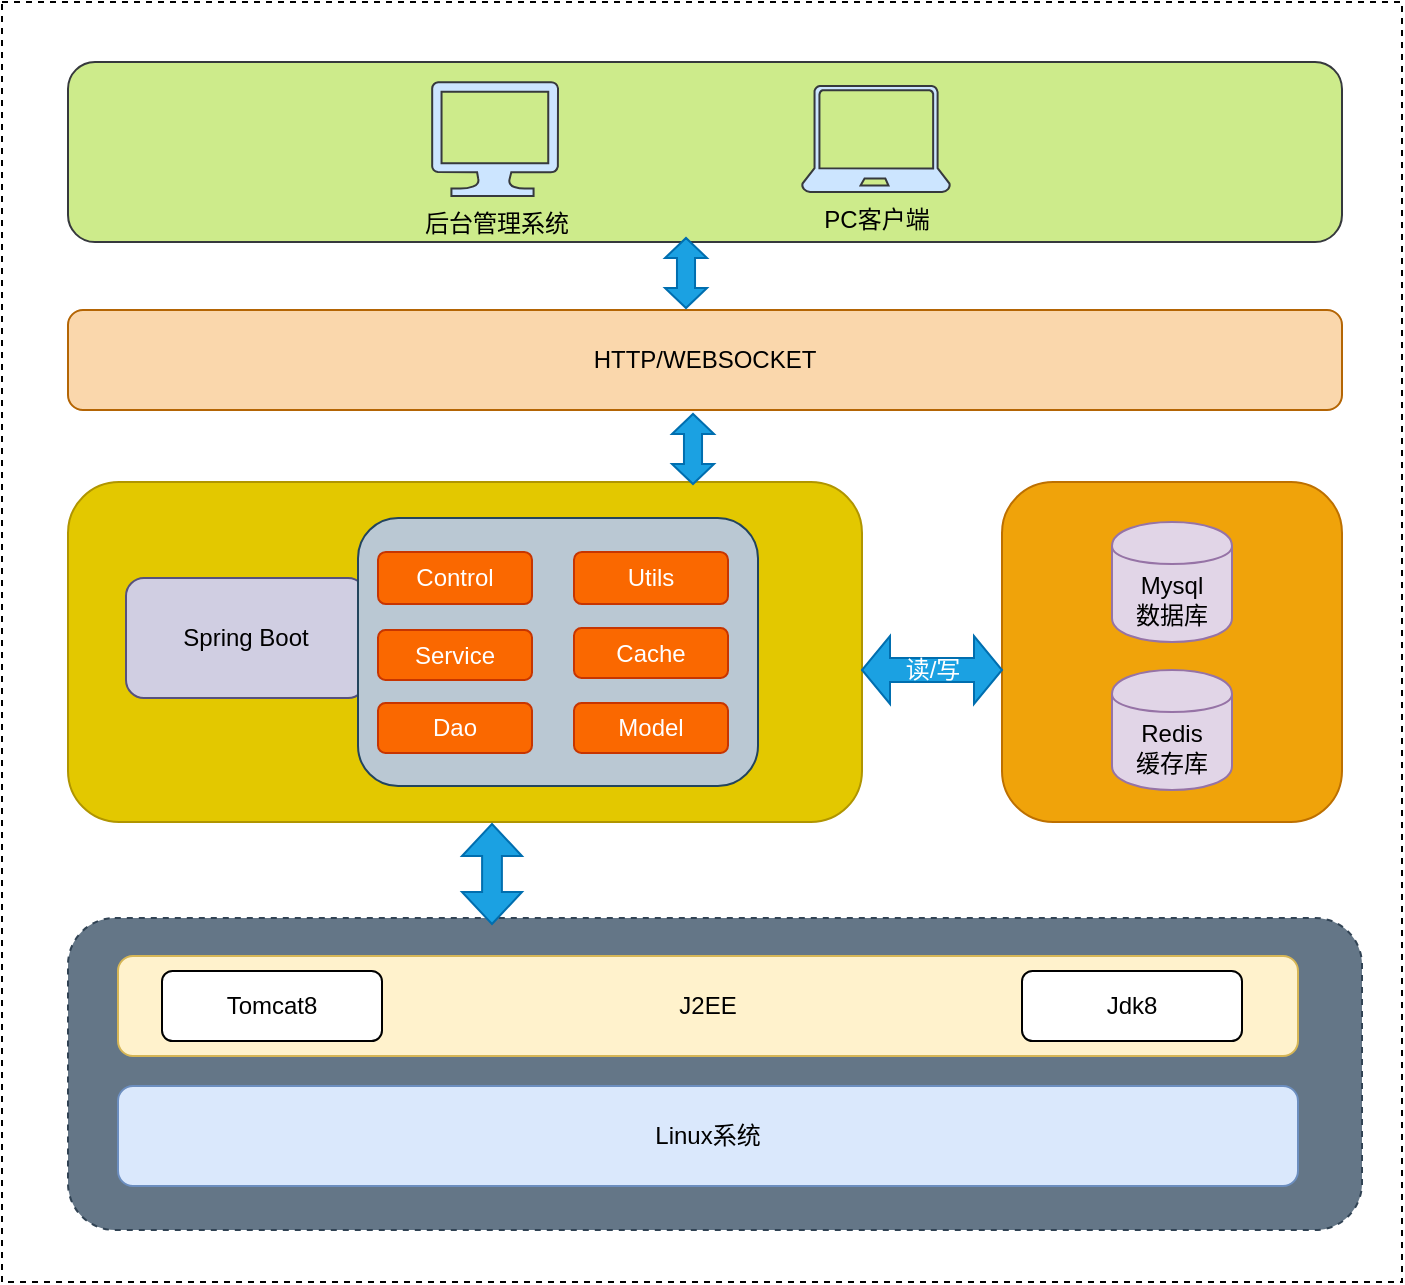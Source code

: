 <mxfile version="12.1.0" type="github" pages="1"><diagram id="egDRaYbBJzAmL4j1y7qT" name="Page-1"><mxGraphModel dx="854" dy="468" grid="1" gridSize="10" guides="1" tooltips="1" connect="1" arrows="1" fold="1" page="1" pageScale="1" pageWidth="827" pageHeight="1169" math="0" shadow="0"><root><mxCell id="0"/><mxCell id="1" parent="0"/><mxCell id="VXIPlbuhKpUZ78xU4FeK-1" value="" style="rounded=0;whiteSpace=wrap;html=1;shadow=0;dashed=1;" vertex="1" parent="1"><mxGeometry x="110" y="60" width="700" height="640" as="geometry"/></mxCell><mxCell id="VXIPlbuhKpUZ78xU4FeK-43" value="" style="rounded=1;whiteSpace=wrap;html=1;shadow=0;dashed=1;fillColor=#647687;strokeColor=#314354;fontColor=#ffffff;" vertex="1" parent="1"><mxGeometry x="143" y="518" width="647" height="156" as="geometry"/></mxCell><mxCell id="VXIPlbuhKpUZ78xU4FeK-2" value="Linux系统" style="rounded=1;whiteSpace=wrap;html=1;fillColor=#dae8fc;strokeColor=#6c8ebf;" vertex="1" parent="1"><mxGeometry x="168" y="602" width="590" height="50" as="geometry"/></mxCell><mxCell id="VXIPlbuhKpUZ78xU4FeK-3" value="J2EE" style="rounded=1;whiteSpace=wrap;html=1;fillColor=#fff2cc;strokeColor=#d6b656;" vertex="1" parent="1"><mxGeometry x="168" y="537" width="590" height="50" as="geometry"/></mxCell><mxCell id="VXIPlbuhKpUZ78xU4FeK-4" value="Tomcat8" style="rounded=1;whiteSpace=wrap;html=1;" vertex="1" parent="1"><mxGeometry x="190" y="544.5" width="110" height="35" as="geometry"/></mxCell><mxCell id="VXIPlbuhKpUZ78xU4FeK-5" value="Jdk8" style="rounded=1;whiteSpace=wrap;html=1;" vertex="1" parent="1"><mxGeometry x="620" y="544.5" width="110" height="35" as="geometry"/></mxCell><mxCell id="VXIPlbuhKpUZ78xU4FeK-6" value="" style="rounded=1;whiteSpace=wrap;html=1;shadow=0;fillColor=#e3c800;strokeColor=#B09500;fontColor=#ffffff;" vertex="1" parent="1"><mxGeometry x="143" y="300" width="397" height="170" as="geometry"/></mxCell><mxCell id="VXIPlbuhKpUZ78xU4FeK-7" value="" style="rounded=1;whiteSpace=wrap;html=1;shadow=0;fillColor=#f0a30a;strokeColor=#BD7000;fontColor=#ffffff;" vertex="1" parent="1"><mxGeometry x="610" y="300" width="170" height="170" as="geometry"/></mxCell><mxCell id="VXIPlbuhKpUZ78xU4FeK-8" value="Mysql&lt;br&gt;数据库" style="shape=cylinder;whiteSpace=wrap;html=1;boundedLbl=1;backgroundOutline=1;shadow=0;fillColor=#e1d5e7;strokeColor=#9673a6;" vertex="1" parent="1"><mxGeometry x="665" y="320" width="60" height="60" as="geometry"/></mxCell><mxCell id="VXIPlbuhKpUZ78xU4FeK-9" value="Redis&lt;br&gt;缓存库" style="shape=cylinder;whiteSpace=wrap;html=1;boundedLbl=1;backgroundOutline=1;shadow=0;fillColor=#e1d5e7;strokeColor=#9673a6;" vertex="1" parent="1"><mxGeometry x="665" y="394" width="60" height="60" as="geometry"/></mxCell><mxCell id="VXIPlbuhKpUZ78xU4FeK-13" value="读/写" style="html=1;shadow=0;dashed=0;align=center;verticalAlign=middle;shape=mxgraph.arrows2.twoWayArrow;dy=0.65;dx=14;fillColor=#1ba1e2;strokeColor=#006EAF;fontColor=#ffffff;" vertex="1" parent="1"><mxGeometry x="540" y="377" width="70" height="34" as="geometry"/></mxCell><mxCell id="VXIPlbuhKpUZ78xU4FeK-15" value="Spring Boot" style="rounded=1;whiteSpace=wrap;html=1;shadow=0;fillColor=#d0cee2;strokeColor=#56517e;" vertex="1" parent="1"><mxGeometry x="172" y="348" width="120" height="60" as="geometry"/></mxCell><mxCell id="VXIPlbuhKpUZ78xU4FeK-16" value="" style="rounded=1;whiteSpace=wrap;html=1;shadow=0;fillColor=#bac8d3;strokeColor=#23445d;" vertex="1" parent="1"><mxGeometry x="288" y="318" width="200" height="134" as="geometry"/></mxCell><mxCell id="VXIPlbuhKpUZ78xU4FeK-17" value="Control" style="rounded=1;whiteSpace=wrap;html=1;shadow=0;fillColor=#fa6800;strokeColor=#C73500;fontColor=#ffffff;" vertex="1" parent="1"><mxGeometry x="298" y="335" width="77" height="26" as="geometry"/></mxCell><mxCell id="VXIPlbuhKpUZ78xU4FeK-18" value="Utils" style="rounded=1;whiteSpace=wrap;html=1;shadow=0;fillColor=#fa6800;strokeColor=#C73500;fontColor=#ffffff;" vertex="1" parent="1"><mxGeometry x="396" y="335" width="77" height="26" as="geometry"/></mxCell><mxCell id="VXIPlbuhKpUZ78xU4FeK-19" value="Service" style="rounded=1;whiteSpace=wrap;html=1;shadow=0;fillColor=#fa6800;strokeColor=#C73500;fontColor=#ffffff;" vertex="1" parent="1"><mxGeometry x="298" y="374" width="77" height="25" as="geometry"/></mxCell><mxCell id="VXIPlbuhKpUZ78xU4FeK-20" value="Cache" style="rounded=1;whiteSpace=wrap;html=1;shadow=0;fillColor=#fa6800;strokeColor=#C73500;fontColor=#ffffff;" vertex="1" parent="1"><mxGeometry x="396" y="373" width="77" height="25" as="geometry"/></mxCell><mxCell id="VXIPlbuhKpUZ78xU4FeK-21" value="Dao" style="rounded=1;whiteSpace=wrap;html=1;shadow=0;fillColor=#fa6800;strokeColor=#C73500;fontColor=#ffffff;" vertex="1" parent="1"><mxGeometry x="298" y="410.5" width="77" height="25" as="geometry"/></mxCell><mxCell id="VXIPlbuhKpUZ78xU4FeK-22" value="Model" style="rounded=1;whiteSpace=wrap;html=1;shadow=0;fillColor=#fa6800;strokeColor=#C73500;fontColor=#ffffff;" vertex="1" parent="1"><mxGeometry x="396" y="410.5" width="77" height="25" as="geometry"/></mxCell><mxCell id="VXIPlbuhKpUZ78xU4FeK-27" value="" style="html=1;shadow=0;dashed=0;align=center;verticalAlign=middle;shape=mxgraph.arrows2.twoWayArrow;dy=0.67;dx=16;fillColor=#1ba1e2;rotation=-90;strokeColor=#006EAF;fontColor=#ffffff;" vertex="1" parent="1"><mxGeometry x="330" y="481" width="50" height="30" as="geometry"/></mxCell><mxCell id="VXIPlbuhKpUZ78xU4FeK-31" value="HTTP/WEBSOCKET" style="rounded=1;whiteSpace=wrap;html=1;shadow=0;fillColor=#fad7ac;strokeColor=#b46504;" vertex="1" parent="1"><mxGeometry x="143" y="214" width="637" height="50" as="geometry"/></mxCell><mxCell id="VXIPlbuhKpUZ78xU4FeK-32" value="" style="rounded=1;whiteSpace=wrap;html=1;shadow=0;fillColor=#cdeb8b;strokeColor=#36393d;" vertex="1" parent="1"><mxGeometry x="143" y="90" width="637" height="90" as="geometry"/></mxCell><mxCell id="VXIPlbuhKpUZ78xU4FeK-36" value="PC客户端" style="verticalLabelPosition=bottom;html=1;verticalAlign=top;align=center;strokeColor=#36393d;fillColor=#cce5ff;shape=mxgraph.azure.laptop;pointerEvents=1;shadow=0;" vertex="1" parent="1"><mxGeometry x="510" y="102" width="74" height="53" as="geometry"/></mxCell><mxCell id="VXIPlbuhKpUZ78xU4FeK-37" value="后台管理系统" style="aspect=fixed;pointerEvents=1;shadow=0;dashed=0;html=1;strokeColor=#36393d;labelPosition=center;verticalLabelPosition=bottom;verticalAlign=top;align=center;fillColor=#cce5ff;shape=mxgraph.azure.computer;" vertex="1" parent="1"><mxGeometry x="325" y="100" width="63" height="57" as="geometry"/></mxCell><mxCell id="VXIPlbuhKpUZ78xU4FeK-38" value="" style="html=1;shadow=0;dashed=0;align=center;verticalAlign=middle;shape=mxgraph.arrows2.twoWayArrow;dy=0.57;dx=10;fillColor=#1ba1e2;rotation=-90;strokeColor=#006EAF;fontColor=#ffffff;" vertex="1" parent="1"><mxGeometry x="438" y="273" width="35" height="21" as="geometry"/></mxCell><mxCell id="VXIPlbuhKpUZ78xU4FeK-41" value="" style="html=1;shadow=0;dashed=0;align=center;verticalAlign=middle;shape=mxgraph.arrows2.twoWayArrow;dy=0.57;dx=10;fillColor=#1ba1e2;rotation=-90;strokeColor=#006EAF;fontColor=#ffffff;" vertex="1" parent="1"><mxGeometry x="434.5" y="185" width="35" height="21" as="geometry"/></mxCell></root></mxGraphModel></diagram></mxfile>